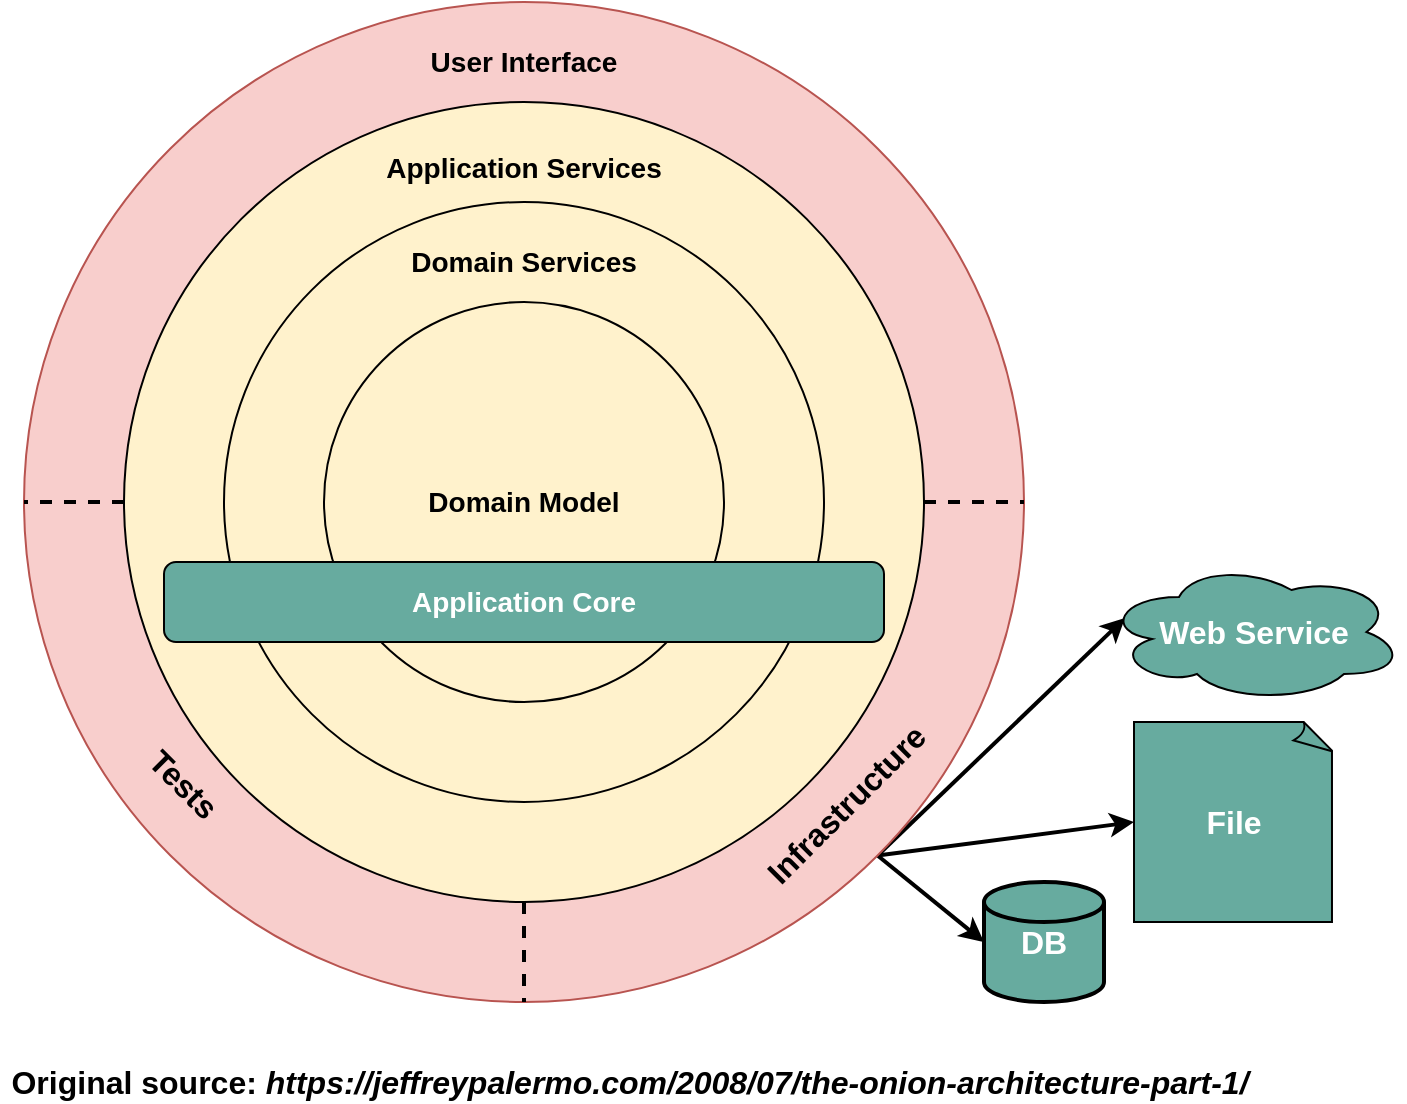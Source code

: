 <mxfile version="12.5.6"><diagram id="X8Ldh0YJBJTgAtryyvzB" name="Page-1"><mxGraphModel dx="868" dy="460" grid="1" gridSize="10" guides="1" tooltips="1" connect="1" arrows="1" fold="1" page="1" pageScale="1" pageWidth="850" pageHeight="1100" math="0" shadow="0"><root><mxCell id="0"/><mxCell id="1" parent="0"/><mxCell id="WI0CDLAmYGxVV7XR649D-35" style="edgeStyle=none;rounded=0;orthogonalLoop=1;jettySize=auto;html=1;exitX=1;exitY=1;exitDx=0;exitDy=0;entryX=0.07;entryY=0.4;entryDx=0;entryDy=0;entryPerimeter=0;endArrow=classic;endFill=1;strokeWidth=2;fontSize=16;fontColor=#000000;" parent="1" source="WI0CDLAmYGxVV7XR649D-8" target="WI0CDLAmYGxVV7XR649D-33" edge="1"><mxGeometry relative="1" as="geometry"/></mxCell><mxCell id="WI0CDLAmYGxVV7XR649D-36" style="edgeStyle=none;rounded=0;orthogonalLoop=1;jettySize=auto;html=1;exitX=1;exitY=1;exitDx=0;exitDy=0;entryX=0;entryY=0.5;entryDx=0;entryDy=0;entryPerimeter=0;endArrow=classic;endFill=1;strokeWidth=2;fontSize=16;fontColor=#000000;" parent="1" source="WI0CDLAmYGxVV7XR649D-8" target="WI0CDLAmYGxVV7XR649D-29" edge="1"><mxGeometry relative="1" as="geometry"/></mxCell><mxCell id="WI0CDLAmYGxVV7XR649D-37" style="edgeStyle=none;rounded=0;orthogonalLoop=1;jettySize=auto;html=1;exitX=1;exitY=1;exitDx=0;exitDy=0;entryX=0;entryY=0.5;entryDx=0;entryDy=0;entryPerimeter=0;endArrow=classic;endFill=1;strokeWidth=2;fontSize=16;fontColor=#000000;" parent="1" source="WI0CDLAmYGxVV7XR649D-8" target="WI0CDLAmYGxVV7XR649D-28" edge="1"><mxGeometry relative="1" as="geometry"/></mxCell><mxCell id="WI0CDLAmYGxVV7XR649D-8" value="" style="ellipse;whiteSpace=wrap;html=1;aspect=fixed;fillColor=#f8cecc;strokeColor=#b85450;" parent="1" vertex="1"><mxGeometry x="92" y="30" width="500" height="500" as="geometry"/></mxCell><mxCell id="WI0CDLAmYGxVV7XR649D-18" style="rounded=0;orthogonalLoop=1;jettySize=auto;html=1;exitX=0;exitY=0.5;exitDx=0;exitDy=0;endArrow=none;endFill=0;dashed=1;entryX=0;entryY=0.5;entryDx=0;entryDy=0;fontStyle=1;strokeWidth=2;" parent="1" source="WI0CDLAmYGxVV7XR649D-9" target="WI0CDLAmYGxVV7XR649D-8" edge="1"><mxGeometry relative="1" as="geometry"><mxPoint x="142" y="280" as="targetPoint"/></mxGeometry></mxCell><mxCell id="WI0CDLAmYGxVV7XR649D-19" style="edgeStyle=none;rounded=0;orthogonalLoop=1;jettySize=auto;html=1;exitX=0.5;exitY=1;exitDx=0;exitDy=0;dashed=1;endArrow=none;endFill=0;strokeWidth=2;" parent="1" source="WI0CDLAmYGxVV7XR649D-9" target="WI0CDLAmYGxVV7XR649D-8" edge="1"><mxGeometry relative="1" as="geometry"/></mxCell><mxCell id="WI0CDLAmYGxVV7XR649D-20" style="edgeStyle=none;rounded=0;orthogonalLoop=1;jettySize=auto;html=1;exitX=1;exitY=0.5;exitDx=0;exitDy=0;dashed=1;endArrow=none;endFill=0;strokeWidth=2;" parent="1" source="WI0CDLAmYGxVV7XR649D-9" target="WI0CDLAmYGxVV7XR649D-8" edge="1"><mxGeometry relative="1" as="geometry"/></mxCell><mxCell id="WI0CDLAmYGxVV7XR649D-9" value="" style="ellipse;whiteSpace=wrap;html=1;aspect=fixed;fillColor=#FFF2CC;" parent="1" vertex="1"><mxGeometry x="142" y="80" width="400" height="400" as="geometry"/></mxCell><mxCell id="WI0CDLAmYGxVV7XR649D-10" value="" style="ellipse;whiteSpace=wrap;html=1;aspect=fixed;fillColor=#FFF2CC;fontStyle=1;fontSize=14;" parent="1" vertex="1"><mxGeometry x="192" y="130" width="300" height="300" as="geometry"/></mxCell><mxCell id="WI0CDLAmYGxVV7XR649D-13" value="Application Services" style="text;html=1;strokeColor=none;fillColor=none;align=center;verticalAlign=middle;whiteSpace=wrap;rounded=0;fontStyle=1;fontSize=14;" parent="1" vertex="1"><mxGeometry x="262" y="103" width="160" height="20" as="geometry"/></mxCell><mxCell id="WI0CDLAmYGxVV7XR649D-14" value="User Interface" style="text;html=1;strokeColor=none;fillColor=none;align=center;verticalAlign=middle;whiteSpace=wrap;rounded=0;fontStyle=1;fontSize=14;" parent="1" vertex="1"><mxGeometry x="282" y="50" width="120" height="20" as="geometry"/></mxCell><mxCell id="WI0CDLAmYGxVV7XR649D-21" value="Tests" style="text;html=1;strokeColor=none;fillColor=none;align=center;verticalAlign=middle;whiteSpace=wrap;rounded=0;rotation=45;fontStyle=1;fontSize=16;" parent="1" vertex="1"><mxGeometry x="152" y="411" width="40" height="20" as="geometry"/></mxCell><mxCell id="WI0CDLAmYGxVV7XR649D-22" value="Infrastructure" style="text;html=1;strokeColor=none;fillColor=none;align=center;verticalAlign=middle;whiteSpace=wrap;rounded=0;rotation=315;fontStyle=1;fontSize=16;" parent="1" vertex="1"><mxGeometry x="483" y="421" width="40" height="20" as="geometry"/></mxCell><mxCell id="WI0CDLAmYGxVV7XR649D-23" value="Domain Model" style="ellipse;whiteSpace=wrap;html=1;aspect=fixed;fillColor=#FFF2CC;fontStyle=1;fontSize=14;" parent="1" vertex="1"><mxGeometry x="242" y="180" width="200" height="200" as="geometry"/></mxCell><mxCell id="WI0CDLAmYGxVV7XR649D-24" value="Domain Services" style="text;html=1;strokeColor=none;fillColor=none;align=center;verticalAlign=middle;whiteSpace=wrap;rounded=0;fontStyle=1;fontSize=14;" parent="1" vertex="1"><mxGeometry x="262" y="150" width="160" height="20" as="geometry"/></mxCell><mxCell id="WI0CDLAmYGxVV7XR649D-25" value="Application Core" style="rounded=1;whiteSpace=wrap;html=1;fillColor=#67AB9F;fontSize=14;fontStyle=1;fontColor=#FFFFFF;" parent="1" vertex="1"><mxGeometry x="162" y="310" width="360" height="40" as="geometry"/></mxCell><mxCell id="WI0CDLAmYGxVV7XR649D-26" value="Original source:&amp;nbsp;&lt;i&gt;https://jeffreypalermo.com/2008/07/the-onion-architecture-part-1/&lt;/i&gt;" style="text;html=1;strokeColor=none;fillColor=none;align=center;verticalAlign=middle;whiteSpace=wrap;rounded=0;fontSize=16;fontColor=#000000;fontStyle=1" parent="1" vertex="1"><mxGeometry x="80" y="560" width="630" height="20" as="geometry"/></mxCell><mxCell id="WI0CDLAmYGxVV7XR649D-28" value="DB" style="strokeWidth=2;html=1;shape=mxgraph.flowchart.database;whiteSpace=wrap;fillColor=#67AB9F;fontSize=16;fontColor=#FFFFFF;fontStyle=1" parent="1" vertex="1"><mxGeometry x="572" y="470" width="60" height="60" as="geometry"/></mxCell><mxCell id="WI0CDLAmYGxVV7XR649D-29" value="File" style="whiteSpace=wrap;html=1;shape=mxgraph.basic.document;fillColor=#67AB9F;fontSize=16;fontColor=#FFFFFF;fontStyle=1" parent="1" vertex="1"><mxGeometry x="647" y="390" width="100" height="100" as="geometry"/></mxCell><mxCell id="WI0CDLAmYGxVV7XR649D-33" value="Web Service" style="ellipse;shape=cloud;whiteSpace=wrap;html=1;align=center;fillColor=#67AB9F;fontSize=16;fontColor=#FFFFFF;fontStyle=1" parent="1" vertex="1"><mxGeometry x="632" y="310" width="150" height="70" as="geometry"/></mxCell></root></mxGraphModel></diagram></mxfile>